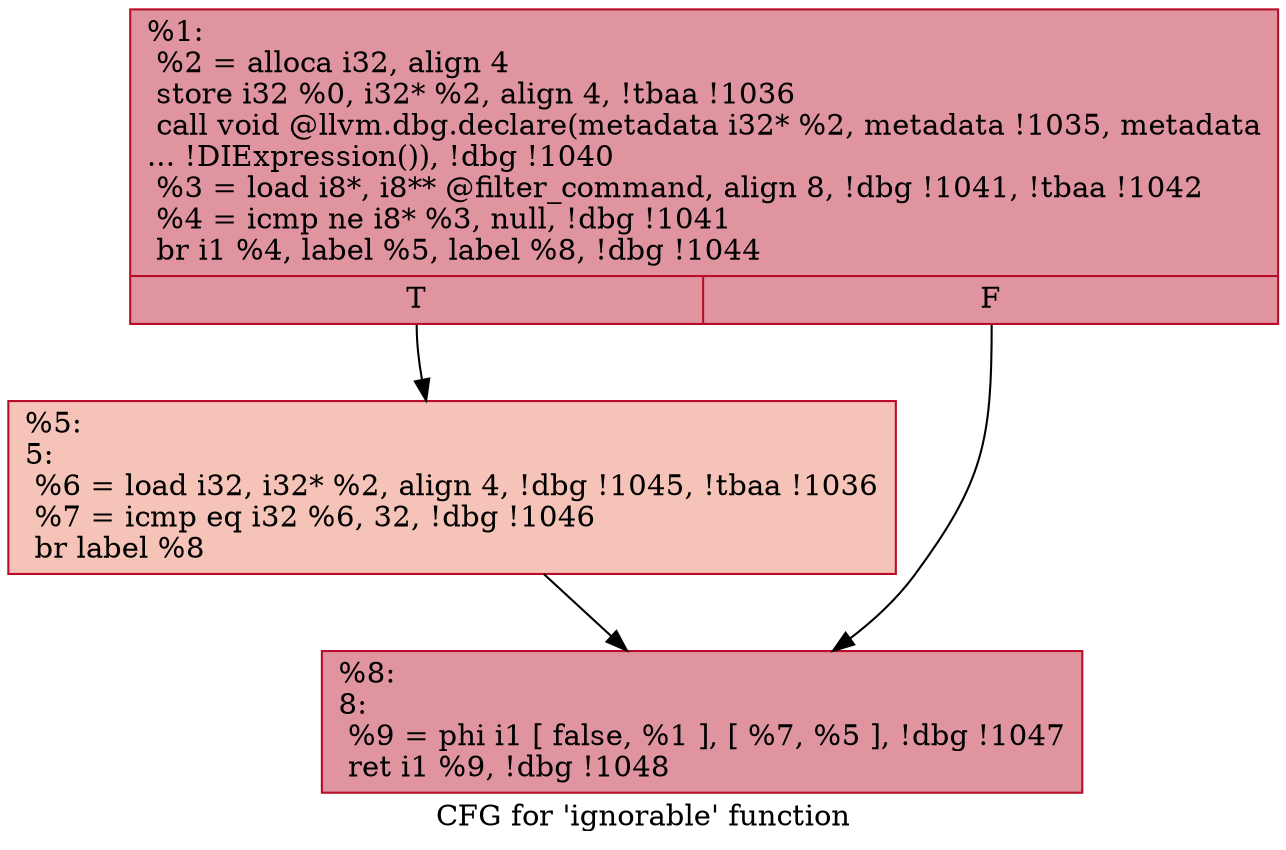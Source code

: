 digraph "CFG for 'ignorable' function" {
	label="CFG for 'ignorable' function";

	Node0xc7bb20 [shape=record,color="#b70d28ff", style=filled, fillcolor="#b70d2870",label="{%1:\l  %2 = alloca i32, align 4\l  store i32 %0, i32* %2, align 4, !tbaa !1036\l  call void @llvm.dbg.declare(metadata i32* %2, metadata !1035, metadata\l... !DIExpression()), !dbg !1040\l  %3 = load i8*, i8** @filter_command, align 8, !dbg !1041, !tbaa !1042\l  %4 = icmp ne i8* %3, null, !dbg !1041\l  br i1 %4, label %5, label %8, !dbg !1044\l|{<s0>T|<s1>F}}"];
	Node0xc7bb20:s0 -> Node0xc7bb70;
	Node0xc7bb20:s1 -> Node0xc7bbc0;
	Node0xc7bb70 [shape=record,color="#b70d28ff", style=filled, fillcolor="#e8765c70",label="{%5:\l5:                                                \l  %6 = load i32, i32* %2, align 4, !dbg !1045, !tbaa !1036\l  %7 = icmp eq i32 %6, 32, !dbg !1046\l  br label %8\l}"];
	Node0xc7bb70 -> Node0xc7bbc0;
	Node0xc7bbc0 [shape=record,color="#b70d28ff", style=filled, fillcolor="#b70d2870",label="{%8:\l8:                                                \l  %9 = phi i1 [ false, %1 ], [ %7, %5 ], !dbg !1047\l  ret i1 %9, !dbg !1048\l}"];
}
